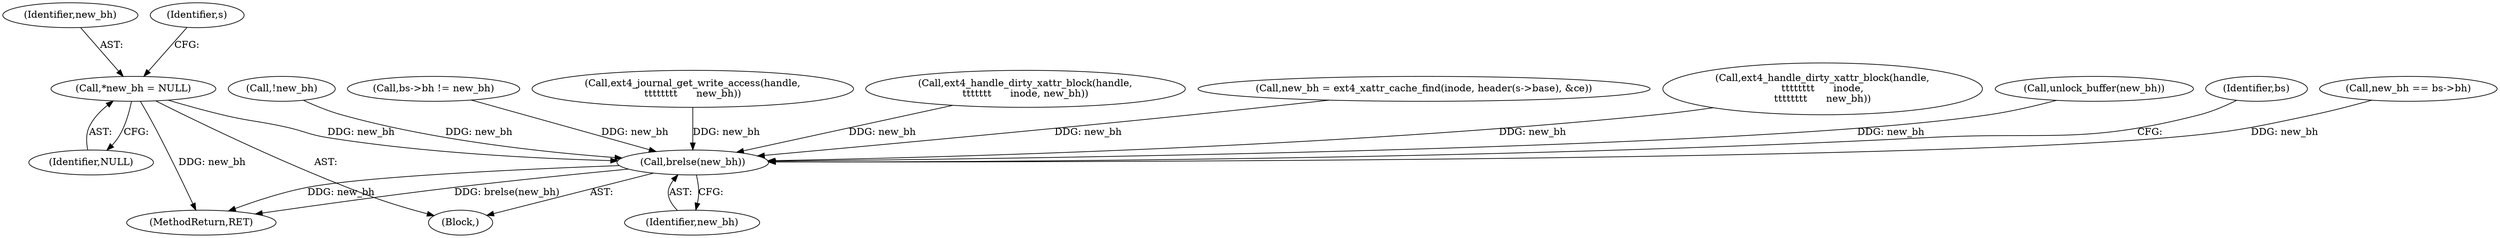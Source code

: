 digraph "0_linux_82939d7999dfc1f1998c4b1c12e2f19edbdff272_3@pointer" {
"1000122" [label="(Call,*new_bh = NULL)"];
"1000762" [label="(Call,brelse(new_bh))"];
"1000720" [label="(Call,ext4_handle_dirty_xattr_block(handle,\n\t\t\t\t\t\t\t      inode, new_bh))"];
"1000122" [label="(Call,*new_bh = NULL)"];
"1000763" [label="(Identifier,new_bh)"];
"1000504" [label="(Call,new_bh = ext4_xattr_cache_find(inode, header(s->base), &ce))"];
"1000571" [label="(Call,ext4_handle_dirty_xattr_block(handle,\n\t\t\t\t\t\t\t\t      inode,\n\t\t\t\t\t\t\t\t      new_bh))"];
"1000114" [label="(Block,)"];
"1000694" [label="(Call,unlock_buffer(new_bh))"];
"1000768" [label="(Identifier,bs)"];
"1000123" [label="(Identifier,new_bh)"];
"1000518" [label="(Call,new_bh == bs->bh)"];
"1000668" [label="(Call,!new_bh)"];
"1000762" [label="(Call,brelse(new_bh))"];
"1000124" [label="(Identifier,NULL)"];
"1000802" [label="(MethodReturn,RET)"];
"1000743" [label="(Call,bs->bh != new_bh)"];
"1000127" [label="(Identifier,s)"];
"1000544" [label="(Call,ext4_journal_get_write_access(handle,\n\t\t\t\t\t\t\t\t      new_bh))"];
"1000122" -> "1000114"  [label="AST: "];
"1000122" -> "1000124"  [label="CFG: "];
"1000123" -> "1000122"  [label="AST: "];
"1000124" -> "1000122"  [label="AST: "];
"1000127" -> "1000122"  [label="CFG: "];
"1000122" -> "1000802"  [label="DDG: new_bh"];
"1000122" -> "1000762"  [label="DDG: new_bh"];
"1000762" -> "1000114"  [label="AST: "];
"1000762" -> "1000763"  [label="CFG: "];
"1000763" -> "1000762"  [label="AST: "];
"1000768" -> "1000762"  [label="CFG: "];
"1000762" -> "1000802"  [label="DDG: brelse(new_bh)"];
"1000762" -> "1000802"  [label="DDG: new_bh"];
"1000694" -> "1000762"  [label="DDG: new_bh"];
"1000743" -> "1000762"  [label="DDG: new_bh"];
"1000518" -> "1000762"  [label="DDG: new_bh"];
"1000571" -> "1000762"  [label="DDG: new_bh"];
"1000504" -> "1000762"  [label="DDG: new_bh"];
"1000668" -> "1000762"  [label="DDG: new_bh"];
"1000720" -> "1000762"  [label="DDG: new_bh"];
"1000544" -> "1000762"  [label="DDG: new_bh"];
}
